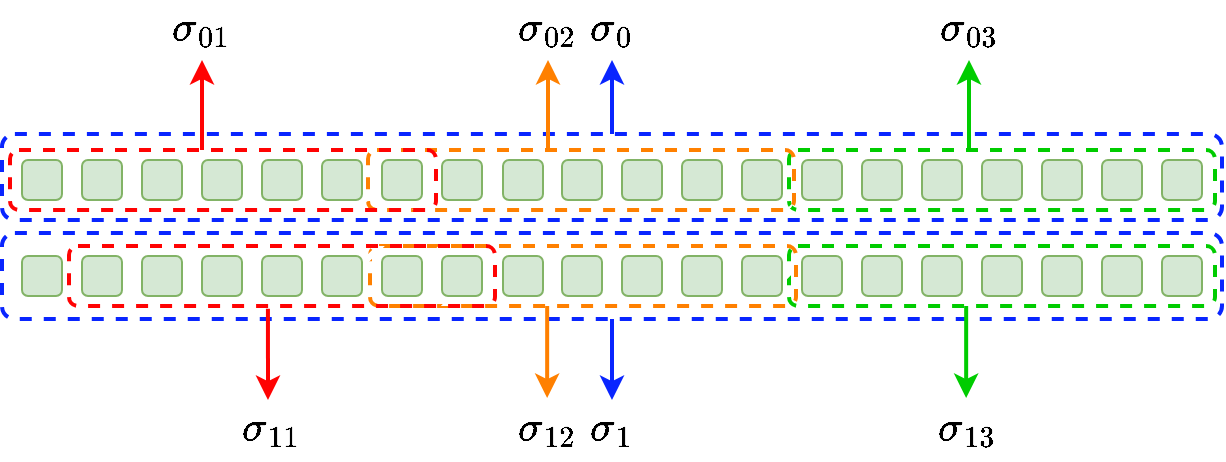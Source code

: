 <mxfile version="26.1.1">
  <diagram name="第 1 页" id="tL-XdQQ6OBrdH1i2eB80">
    <mxGraphModel dx="875" dy="435" grid="1" gridSize="10" guides="1" tooltips="1" connect="1" arrows="1" fold="1" page="1" pageScale="1" pageWidth="827" pageHeight="1169" math="1" shadow="0">
      <root>
        <mxCell id="0" />
        <mxCell id="1" parent="0" />
        <mxCell id="-vj8iIN1DyCxpCJ-vG95-46" value="" style="rounded=1;whiteSpace=wrap;html=1;strokeColor=#0925FF;dashed=1;strokeWidth=2;" vertex="1" parent="1">
          <mxGeometry x="160" y="316.5" width="610" height="43" as="geometry" />
        </mxCell>
        <mxCell id="-vj8iIN1DyCxpCJ-vG95-70" value="" style="rounded=1;whiteSpace=wrap;html=1;dashed=1;strokeColor=#00CC00;strokeWidth=2;fillStyle=hatch;" vertex="1" parent="1">
          <mxGeometry x="553.5" y="323" width="213" height="30" as="geometry" />
        </mxCell>
        <mxCell id="-vj8iIN1DyCxpCJ-vG95-45" value="" style="rounded=1;whiteSpace=wrap;html=1;strokeColor=#0925FF;dashed=1;strokeWidth=2;" vertex="1" parent="1">
          <mxGeometry x="160" y="267" width="610" height="43" as="geometry" />
        </mxCell>
        <mxCell id="-vj8iIN1DyCxpCJ-vG95-68" value="" style="rounded=1;whiteSpace=wrap;html=1;dashed=1;strokeColor=#00CC00;strokeWidth=2;fillStyle=hatch;" vertex="1" parent="1">
          <mxGeometry x="553.5" y="275" width="213" height="30" as="geometry" />
        </mxCell>
        <mxCell id="-vj8iIN1DyCxpCJ-vG95-61" value="" style="rounded=1;whiteSpace=wrap;html=1;dashed=1;strokeColor=#FF8000;strokeWidth=2;fillStyle=hatch;" vertex="1" parent="1">
          <mxGeometry x="344" y="323" width="213" height="30" as="geometry" />
        </mxCell>
        <mxCell id="-vj8iIN1DyCxpCJ-vG95-59" value="" style="endArrow=classic;html=1;rounded=0;exitX=0.5;exitY=0;exitDx=0;exitDy=0;strokeColor=light-dark(#FF8000,#A4BCFF);strokeWidth=2;" edge="1" parent="1">
          <mxGeometry width="50" height="50" relative="1" as="geometry">
            <mxPoint x="433" y="275" as="sourcePoint" />
            <mxPoint x="433" y="230" as="targetPoint" />
          </mxGeometry>
        </mxCell>
        <mxCell id="-vj8iIN1DyCxpCJ-vG95-60" value="&lt;font style=&quot;font-size: 18px;&quot;&gt;$$\sigma_{02}$$&lt;/font&gt;" style="text;strokeColor=none;align=center;fillColor=none;html=1;verticalAlign=middle;whiteSpace=wrap;rounded=0;" vertex="1" parent="1">
          <mxGeometry x="403" y="200" width="60" height="30" as="geometry" />
        </mxCell>
        <mxCell id="-vj8iIN1DyCxpCJ-vG95-53" value="" style="rounded=1;whiteSpace=wrap;html=1;dashed=1;strokeColor=#FF0303;strokeWidth=2;fillStyle=hatch;" vertex="1" parent="1">
          <mxGeometry x="193.5" y="323" width="213" height="30" as="geometry" />
        </mxCell>
        <mxCell id="-vj8iIN1DyCxpCJ-vG95-58" value="" style="rounded=1;whiteSpace=wrap;html=1;dashed=1;strokeColor=#FF8000;strokeWidth=2;fillStyle=hatch;" vertex="1" parent="1">
          <mxGeometry x="343" y="275" width="213" height="30" as="geometry" />
        </mxCell>
        <mxCell id="-vj8iIN1DyCxpCJ-vG95-52" value="" style="rounded=1;whiteSpace=wrap;html=1;dashed=1;strokeColor=#FF0303;strokeWidth=2;fillStyle=hatch;" vertex="1" parent="1">
          <mxGeometry x="164" y="275" width="213" height="30" as="geometry" />
        </mxCell>
        <mxCell id="-vj8iIN1DyCxpCJ-vG95-1" value="" style="rounded=1;whiteSpace=wrap;html=1;fillColor=#d5e8d4;strokeColor=#82b366;" vertex="1" parent="1">
          <mxGeometry x="200" y="280" width="20" height="20" as="geometry" />
        </mxCell>
        <mxCell id="-vj8iIN1DyCxpCJ-vG95-2" value="" style="rounded=1;whiteSpace=wrap;html=1;fillColor=#d5e8d4;strokeColor=#82b366;" vertex="1" parent="1">
          <mxGeometry x="230" y="280" width="20" height="20" as="geometry" />
        </mxCell>
        <mxCell id="-vj8iIN1DyCxpCJ-vG95-3" value="" style="rounded=1;whiteSpace=wrap;html=1;fillColor=#d5e8d4;strokeColor=#82b366;" vertex="1" parent="1">
          <mxGeometry x="260" y="280" width="20" height="20" as="geometry" />
        </mxCell>
        <mxCell id="-vj8iIN1DyCxpCJ-vG95-4" value="" style="rounded=1;whiteSpace=wrap;html=1;fillColor=#d5e8d4;strokeColor=#82b366;" vertex="1" parent="1">
          <mxGeometry x="290" y="280" width="20" height="20" as="geometry" />
        </mxCell>
        <mxCell id="-vj8iIN1DyCxpCJ-vG95-5" value="" style="rounded=1;whiteSpace=wrap;html=1;fillColor=#d5e8d4;strokeColor=#82b366;" vertex="1" parent="1">
          <mxGeometry x="320" y="280" width="20" height="20" as="geometry" />
        </mxCell>
        <mxCell id="-vj8iIN1DyCxpCJ-vG95-6" value="" style="rounded=1;whiteSpace=wrap;html=1;fillColor=#d5e8d4;strokeColor=#82b366;" vertex="1" parent="1">
          <mxGeometry x="350" y="280" width="20" height="20" as="geometry" />
        </mxCell>
        <mxCell id="-vj8iIN1DyCxpCJ-vG95-7" value="" style="rounded=1;whiteSpace=wrap;html=1;fillColor=#d5e8d4;strokeColor=#82b366;" vertex="1" parent="1">
          <mxGeometry x="380" y="280" width="20" height="20" as="geometry" />
        </mxCell>
        <mxCell id="-vj8iIN1DyCxpCJ-vG95-8" value="" style="rounded=1;whiteSpace=wrap;html=1;fillColor=#d5e8d4;strokeColor=#82b366;" vertex="1" parent="1">
          <mxGeometry x="410.5" y="280" width="20" height="20" as="geometry" />
        </mxCell>
        <mxCell id="-vj8iIN1DyCxpCJ-vG95-9" value="" style="rounded=1;whiteSpace=wrap;html=1;fillColor=#d5e8d4;strokeColor=#82b366;" vertex="1" parent="1">
          <mxGeometry x="440" y="280" width="20" height="20" as="geometry" />
        </mxCell>
        <mxCell id="-vj8iIN1DyCxpCJ-vG95-10" value="" style="rounded=1;whiteSpace=wrap;html=1;fillColor=#d5e8d4;strokeColor=#82b366;" vertex="1" parent="1">
          <mxGeometry x="470" y="280" width="20" height="20" as="geometry" />
        </mxCell>
        <mxCell id="-vj8iIN1DyCxpCJ-vG95-11" value="" style="rounded=1;whiteSpace=wrap;html=1;fillColor=#d5e8d4;strokeColor=#82b366;" vertex="1" parent="1">
          <mxGeometry x="500" y="280" width="20" height="20" as="geometry" />
        </mxCell>
        <mxCell id="-vj8iIN1DyCxpCJ-vG95-12" value="" style="rounded=1;whiteSpace=wrap;html=1;fillColor=#d5e8d4;strokeColor=#82b366;" vertex="1" parent="1">
          <mxGeometry x="530" y="280" width="20" height="20" as="geometry" />
        </mxCell>
        <mxCell id="-vj8iIN1DyCxpCJ-vG95-13" value="" style="rounded=1;whiteSpace=wrap;html=1;fillColor=#d5e8d4;strokeColor=#82b366;" vertex="1" parent="1">
          <mxGeometry x="170" y="280" width="20" height="20" as="geometry" />
        </mxCell>
        <mxCell id="-vj8iIN1DyCxpCJ-vG95-14" value="" style="rounded=1;whiteSpace=wrap;html=1;fillColor=#d5e8d4;strokeColor=#82b366;" vertex="1" parent="1">
          <mxGeometry x="560" y="280" width="20" height="20" as="geometry" />
        </mxCell>
        <mxCell id="-vj8iIN1DyCxpCJ-vG95-15" value="" style="rounded=1;whiteSpace=wrap;html=1;fillColor=#d5e8d4;strokeColor=#82b366;" vertex="1" parent="1">
          <mxGeometry x="590" y="280" width="20" height="20" as="geometry" />
        </mxCell>
        <mxCell id="-vj8iIN1DyCxpCJ-vG95-19" value="" style="rounded=1;whiteSpace=wrap;html=1;fillColor=#d5e8d4;strokeColor=#82b366;" vertex="1" parent="1">
          <mxGeometry x="200" y="328" width="20" height="20" as="geometry" />
        </mxCell>
        <mxCell id="-vj8iIN1DyCxpCJ-vG95-20" value="" style="rounded=1;whiteSpace=wrap;html=1;fillColor=#d5e8d4;strokeColor=#82b366;" vertex="1" parent="1">
          <mxGeometry x="230" y="328" width="20" height="20" as="geometry" />
        </mxCell>
        <mxCell id="-vj8iIN1DyCxpCJ-vG95-21" value="" style="rounded=1;whiteSpace=wrap;html=1;fillColor=#d5e8d4;strokeColor=#82b366;" vertex="1" parent="1">
          <mxGeometry x="260" y="328" width="20" height="20" as="geometry" />
        </mxCell>
        <mxCell id="-vj8iIN1DyCxpCJ-vG95-22" value="" style="rounded=1;whiteSpace=wrap;html=1;fillColor=#d5e8d4;strokeColor=#82b366;" vertex="1" parent="1">
          <mxGeometry x="290" y="328" width="20" height="20" as="geometry" />
        </mxCell>
        <mxCell id="-vj8iIN1DyCxpCJ-vG95-23" value="" style="rounded=1;whiteSpace=wrap;html=1;fillColor=#d5e8d4;strokeColor=#82b366;" vertex="1" parent="1">
          <mxGeometry x="320" y="328" width="20" height="20" as="geometry" />
        </mxCell>
        <mxCell id="-vj8iIN1DyCxpCJ-vG95-24" value="" style="rounded=1;whiteSpace=wrap;html=1;fillColor=#d5e8d4;strokeColor=#82b366;" vertex="1" parent="1">
          <mxGeometry x="350" y="328" width="20" height="20" as="geometry" />
        </mxCell>
        <mxCell id="-vj8iIN1DyCxpCJ-vG95-25" value="" style="rounded=1;whiteSpace=wrap;html=1;fillColor=#d5e8d4;strokeColor=#82b366;" vertex="1" parent="1">
          <mxGeometry x="380" y="328" width="20" height="20" as="geometry" />
        </mxCell>
        <mxCell id="-vj8iIN1DyCxpCJ-vG95-26" value="" style="rounded=1;whiteSpace=wrap;html=1;fillColor=#d5e8d4;strokeColor=#82b366;" vertex="1" parent="1">
          <mxGeometry x="410.5" y="328" width="20" height="20" as="geometry" />
        </mxCell>
        <mxCell id="-vj8iIN1DyCxpCJ-vG95-27" value="" style="rounded=1;whiteSpace=wrap;html=1;fillColor=#d5e8d4;strokeColor=#82b366;" vertex="1" parent="1">
          <mxGeometry x="440" y="328" width="20" height="20" as="geometry" />
        </mxCell>
        <mxCell id="-vj8iIN1DyCxpCJ-vG95-28" value="" style="rounded=1;whiteSpace=wrap;html=1;fillColor=#d5e8d4;strokeColor=#82b366;" vertex="1" parent="1">
          <mxGeometry x="470" y="328" width="20" height="20" as="geometry" />
        </mxCell>
        <mxCell id="-vj8iIN1DyCxpCJ-vG95-29" value="" style="rounded=1;whiteSpace=wrap;html=1;fillColor=#d5e8d4;strokeColor=#82b366;" vertex="1" parent="1">
          <mxGeometry x="500" y="328" width="20" height="20" as="geometry" />
        </mxCell>
        <mxCell id="-vj8iIN1DyCxpCJ-vG95-30" value="" style="rounded=1;whiteSpace=wrap;html=1;fillColor=#d5e8d4;strokeColor=#82b366;" vertex="1" parent="1">
          <mxGeometry x="530" y="328" width="20" height="20" as="geometry" />
        </mxCell>
        <mxCell id="-vj8iIN1DyCxpCJ-vG95-31" value="" style="rounded=1;whiteSpace=wrap;html=1;fillColor=#d5e8d4;strokeColor=#82b366;" vertex="1" parent="1">
          <mxGeometry x="170" y="328" width="20" height="20" as="geometry" />
        </mxCell>
        <mxCell id="-vj8iIN1DyCxpCJ-vG95-32" value="" style="rounded=1;whiteSpace=wrap;html=1;fillColor=#d5e8d4;strokeColor=#82b366;" vertex="1" parent="1">
          <mxGeometry x="560" y="328" width="20" height="20" as="geometry" />
        </mxCell>
        <mxCell id="-vj8iIN1DyCxpCJ-vG95-33" value="" style="rounded=1;whiteSpace=wrap;html=1;fillColor=#d5e8d4;strokeColor=#82b366;" vertex="1" parent="1">
          <mxGeometry x="590" y="328" width="20" height="20" as="geometry" />
        </mxCell>
        <mxCell id="-vj8iIN1DyCxpCJ-vG95-35" value="" style="rounded=1;whiteSpace=wrap;html=1;fillColor=#d5e8d4;strokeColor=#82b366;" vertex="1" parent="1">
          <mxGeometry x="620" y="280" width="20" height="20" as="geometry" />
        </mxCell>
        <mxCell id="-vj8iIN1DyCxpCJ-vG95-36" value="" style="rounded=1;whiteSpace=wrap;html=1;fillColor=#d5e8d4;strokeColor=#82b366;" vertex="1" parent="1">
          <mxGeometry x="650" y="280" width="20" height="20" as="geometry" />
        </mxCell>
        <mxCell id="-vj8iIN1DyCxpCJ-vG95-37" value="" style="rounded=1;whiteSpace=wrap;html=1;fillColor=#d5e8d4;strokeColor=#82b366;" vertex="1" parent="1">
          <mxGeometry x="680" y="280" width="20" height="20" as="geometry" />
        </mxCell>
        <mxCell id="-vj8iIN1DyCxpCJ-vG95-38" value="" style="rounded=1;whiteSpace=wrap;html=1;fillColor=#d5e8d4;strokeColor=#82b366;" vertex="1" parent="1">
          <mxGeometry x="710" y="280" width="20" height="20" as="geometry" />
        </mxCell>
        <mxCell id="-vj8iIN1DyCxpCJ-vG95-39" value="" style="rounded=1;whiteSpace=wrap;html=1;fillColor=#d5e8d4;strokeColor=#82b366;" vertex="1" parent="1">
          <mxGeometry x="740" y="280" width="20" height="20" as="geometry" />
        </mxCell>
        <mxCell id="-vj8iIN1DyCxpCJ-vG95-40" value="" style="rounded=1;whiteSpace=wrap;html=1;fillColor=#d5e8d4;strokeColor=#82b366;" vertex="1" parent="1">
          <mxGeometry x="620" y="328" width="20" height="20" as="geometry" />
        </mxCell>
        <mxCell id="-vj8iIN1DyCxpCJ-vG95-41" value="" style="rounded=1;whiteSpace=wrap;html=1;fillColor=#d5e8d4;strokeColor=#82b366;" vertex="1" parent="1">
          <mxGeometry x="650" y="328" width="20" height="20" as="geometry" />
        </mxCell>
        <mxCell id="-vj8iIN1DyCxpCJ-vG95-42" value="" style="rounded=1;whiteSpace=wrap;html=1;fillColor=#d5e8d4;strokeColor=#82b366;" vertex="1" parent="1">
          <mxGeometry x="680" y="328" width="20" height="20" as="geometry" />
        </mxCell>
        <mxCell id="-vj8iIN1DyCxpCJ-vG95-43" value="" style="rounded=1;whiteSpace=wrap;html=1;fillColor=#d5e8d4;strokeColor=#82b366;" vertex="1" parent="1">
          <mxGeometry x="710" y="328" width="20" height="20" as="geometry" />
        </mxCell>
        <mxCell id="-vj8iIN1DyCxpCJ-vG95-44" value="" style="rounded=1;whiteSpace=wrap;html=1;fillColor=#d5e8d4;strokeColor=#82b366;" vertex="1" parent="1">
          <mxGeometry x="740" y="328" width="20" height="20" as="geometry" />
        </mxCell>
        <mxCell id="-vj8iIN1DyCxpCJ-vG95-47" value="" style="endArrow=classic;html=1;rounded=0;exitX=0.5;exitY=0;exitDx=0;exitDy=0;strokeColor=#0925FF;strokeWidth=2;" edge="1" parent="1" source="-vj8iIN1DyCxpCJ-vG95-45">
          <mxGeometry width="50" height="50" relative="1" as="geometry">
            <mxPoint x="390" y="300" as="sourcePoint" />
            <mxPoint x="465" y="230" as="targetPoint" />
          </mxGeometry>
        </mxCell>
        <mxCell id="-vj8iIN1DyCxpCJ-vG95-48" value="" style="endArrow=classic;html=1;rounded=0;exitX=0.5;exitY=1;exitDx=0;exitDy=0;strokeColor=#0925FF;strokeWidth=2;" edge="1" parent="1" source="-vj8iIN1DyCxpCJ-vG95-46">
          <mxGeometry width="50" height="50" relative="1" as="geometry">
            <mxPoint x="475" y="277" as="sourcePoint" />
            <mxPoint x="465" y="400" as="targetPoint" />
          </mxGeometry>
        </mxCell>
        <mxCell id="-vj8iIN1DyCxpCJ-vG95-50" value="&lt;font style=&quot;font-size: 18px;&quot;&gt;$$\sigma_0$$&lt;/font&gt;" style="text;strokeColor=none;align=center;fillColor=none;html=1;verticalAlign=middle;whiteSpace=wrap;rounded=0;" vertex="1" parent="1">
          <mxGeometry x="435" y="200" width="60" height="30" as="geometry" />
        </mxCell>
        <mxCell id="-vj8iIN1DyCxpCJ-vG95-51" value="&lt;font style=&quot;font-size: 18px;&quot;&gt;$$\sigma_1$$&lt;/font&gt;" style="text;strokeColor=none;align=center;fillColor=none;html=1;verticalAlign=middle;whiteSpace=wrap;rounded=0;" vertex="1" parent="1">
          <mxGeometry x="435" y="400" width="60" height="30" as="geometry" />
        </mxCell>
        <mxCell id="-vj8iIN1DyCxpCJ-vG95-54" value="" style="endArrow=classic;html=1;rounded=0;exitX=0.5;exitY=0;exitDx=0;exitDy=0;strokeColor=light-dark(#ff0303, #a4bcff);strokeWidth=2;" edge="1" parent="1">
          <mxGeometry width="50" height="50" relative="1" as="geometry">
            <mxPoint x="260" y="275" as="sourcePoint" />
            <mxPoint x="260" y="230" as="targetPoint" />
          </mxGeometry>
        </mxCell>
        <mxCell id="-vj8iIN1DyCxpCJ-vG95-55" value="&lt;font style=&quot;font-size: 18px;&quot;&gt;$$\sigma_{01}$$&lt;/font&gt;" style="text;strokeColor=none;align=center;fillColor=none;html=1;verticalAlign=middle;whiteSpace=wrap;rounded=0;" vertex="1" parent="1">
          <mxGeometry x="230" y="200" width="60" height="30" as="geometry" />
        </mxCell>
        <mxCell id="-vj8iIN1DyCxpCJ-vG95-56" value="" style="endArrow=classic;html=1;rounded=0;exitX=0.467;exitY=1.044;exitDx=0;exitDy=0;strokeColor=light-dark(#ff0303, #a4bcff);strokeWidth=2;exitPerimeter=0;" edge="1" parent="1" source="-vj8iIN1DyCxpCJ-vG95-53">
          <mxGeometry width="50" height="50" relative="1" as="geometry">
            <mxPoint x="270" y="285" as="sourcePoint" />
            <mxPoint x="293" y="400" as="targetPoint" />
          </mxGeometry>
        </mxCell>
        <mxCell id="-vj8iIN1DyCxpCJ-vG95-57" value="&lt;font style=&quot;font-size: 18px;&quot;&gt;$$\sigma_{11}$$&lt;/font&gt;" style="text;strokeColor=none;align=center;fillColor=none;html=1;verticalAlign=middle;whiteSpace=wrap;rounded=0;" vertex="1" parent="1">
          <mxGeometry x="265" y="400" width="60" height="30" as="geometry" />
        </mxCell>
        <mxCell id="-vj8iIN1DyCxpCJ-vG95-64" value="" style="endArrow=classic;html=1;rounded=0;exitX=0.467;exitY=1.044;exitDx=0;exitDy=0;strokeColor=light-dark(#FF8000,#A4BCFF);strokeWidth=2;exitPerimeter=0;" edge="1" parent="1">
          <mxGeometry width="50" height="50" relative="1" as="geometry">
            <mxPoint x="432.58" y="353" as="sourcePoint" />
            <mxPoint x="432.58" y="399" as="targetPoint" />
          </mxGeometry>
        </mxCell>
        <mxCell id="-vj8iIN1DyCxpCJ-vG95-65" value="&lt;font style=&quot;font-size: 18px;&quot;&gt;$$\sigma_{12}$$&lt;/font&gt;" style="text;strokeColor=none;align=center;fillColor=none;html=1;verticalAlign=middle;whiteSpace=wrap;rounded=0;" vertex="1" parent="1">
          <mxGeometry x="403" y="400" width="60" height="30" as="geometry" />
        </mxCell>
        <mxCell id="-vj8iIN1DyCxpCJ-vG95-66" value="" style="endArrow=classic;html=1;rounded=0;exitX=0.5;exitY=0;exitDx=0;exitDy=0;strokeColor=light-dark(#00CC00,#A4BCFF);strokeWidth=2;" edge="1" parent="1">
          <mxGeometry width="50" height="50" relative="1" as="geometry">
            <mxPoint x="643.5" y="275" as="sourcePoint" />
            <mxPoint x="643.5" y="230" as="targetPoint" />
          </mxGeometry>
        </mxCell>
        <mxCell id="-vj8iIN1DyCxpCJ-vG95-67" value="&lt;font style=&quot;font-size: 18px;&quot;&gt;$$\sigma_{03}$$&lt;/font&gt;" style="text;strokeColor=none;align=center;fillColor=none;html=1;verticalAlign=middle;whiteSpace=wrap;rounded=0;" vertex="1" parent="1">
          <mxGeometry x="613.5" y="200" width="60" height="30" as="geometry" />
        </mxCell>
        <mxCell id="-vj8iIN1DyCxpCJ-vG95-71" value="" style="endArrow=classic;html=1;rounded=0;exitX=0.467;exitY=1.044;exitDx=0;exitDy=0;strokeColor=light-dark(#00CC00,#A4BCFF);strokeWidth=2;exitPerimeter=0;" edge="1" parent="1">
          <mxGeometry width="50" height="50" relative="1" as="geometry">
            <mxPoint x="642.08" y="353" as="sourcePoint" />
            <mxPoint x="642.08" y="399" as="targetPoint" />
          </mxGeometry>
        </mxCell>
        <mxCell id="-vj8iIN1DyCxpCJ-vG95-72" value="&lt;font style=&quot;font-size: 18px;&quot;&gt;$$\sigma_{13}$$&lt;/font&gt;" style="text;strokeColor=none;align=center;fillColor=none;html=1;verticalAlign=middle;whiteSpace=wrap;rounded=0;" vertex="1" parent="1">
          <mxGeometry x="612.5" y="400" width="60" height="30" as="geometry" />
        </mxCell>
      </root>
    </mxGraphModel>
  </diagram>
</mxfile>
